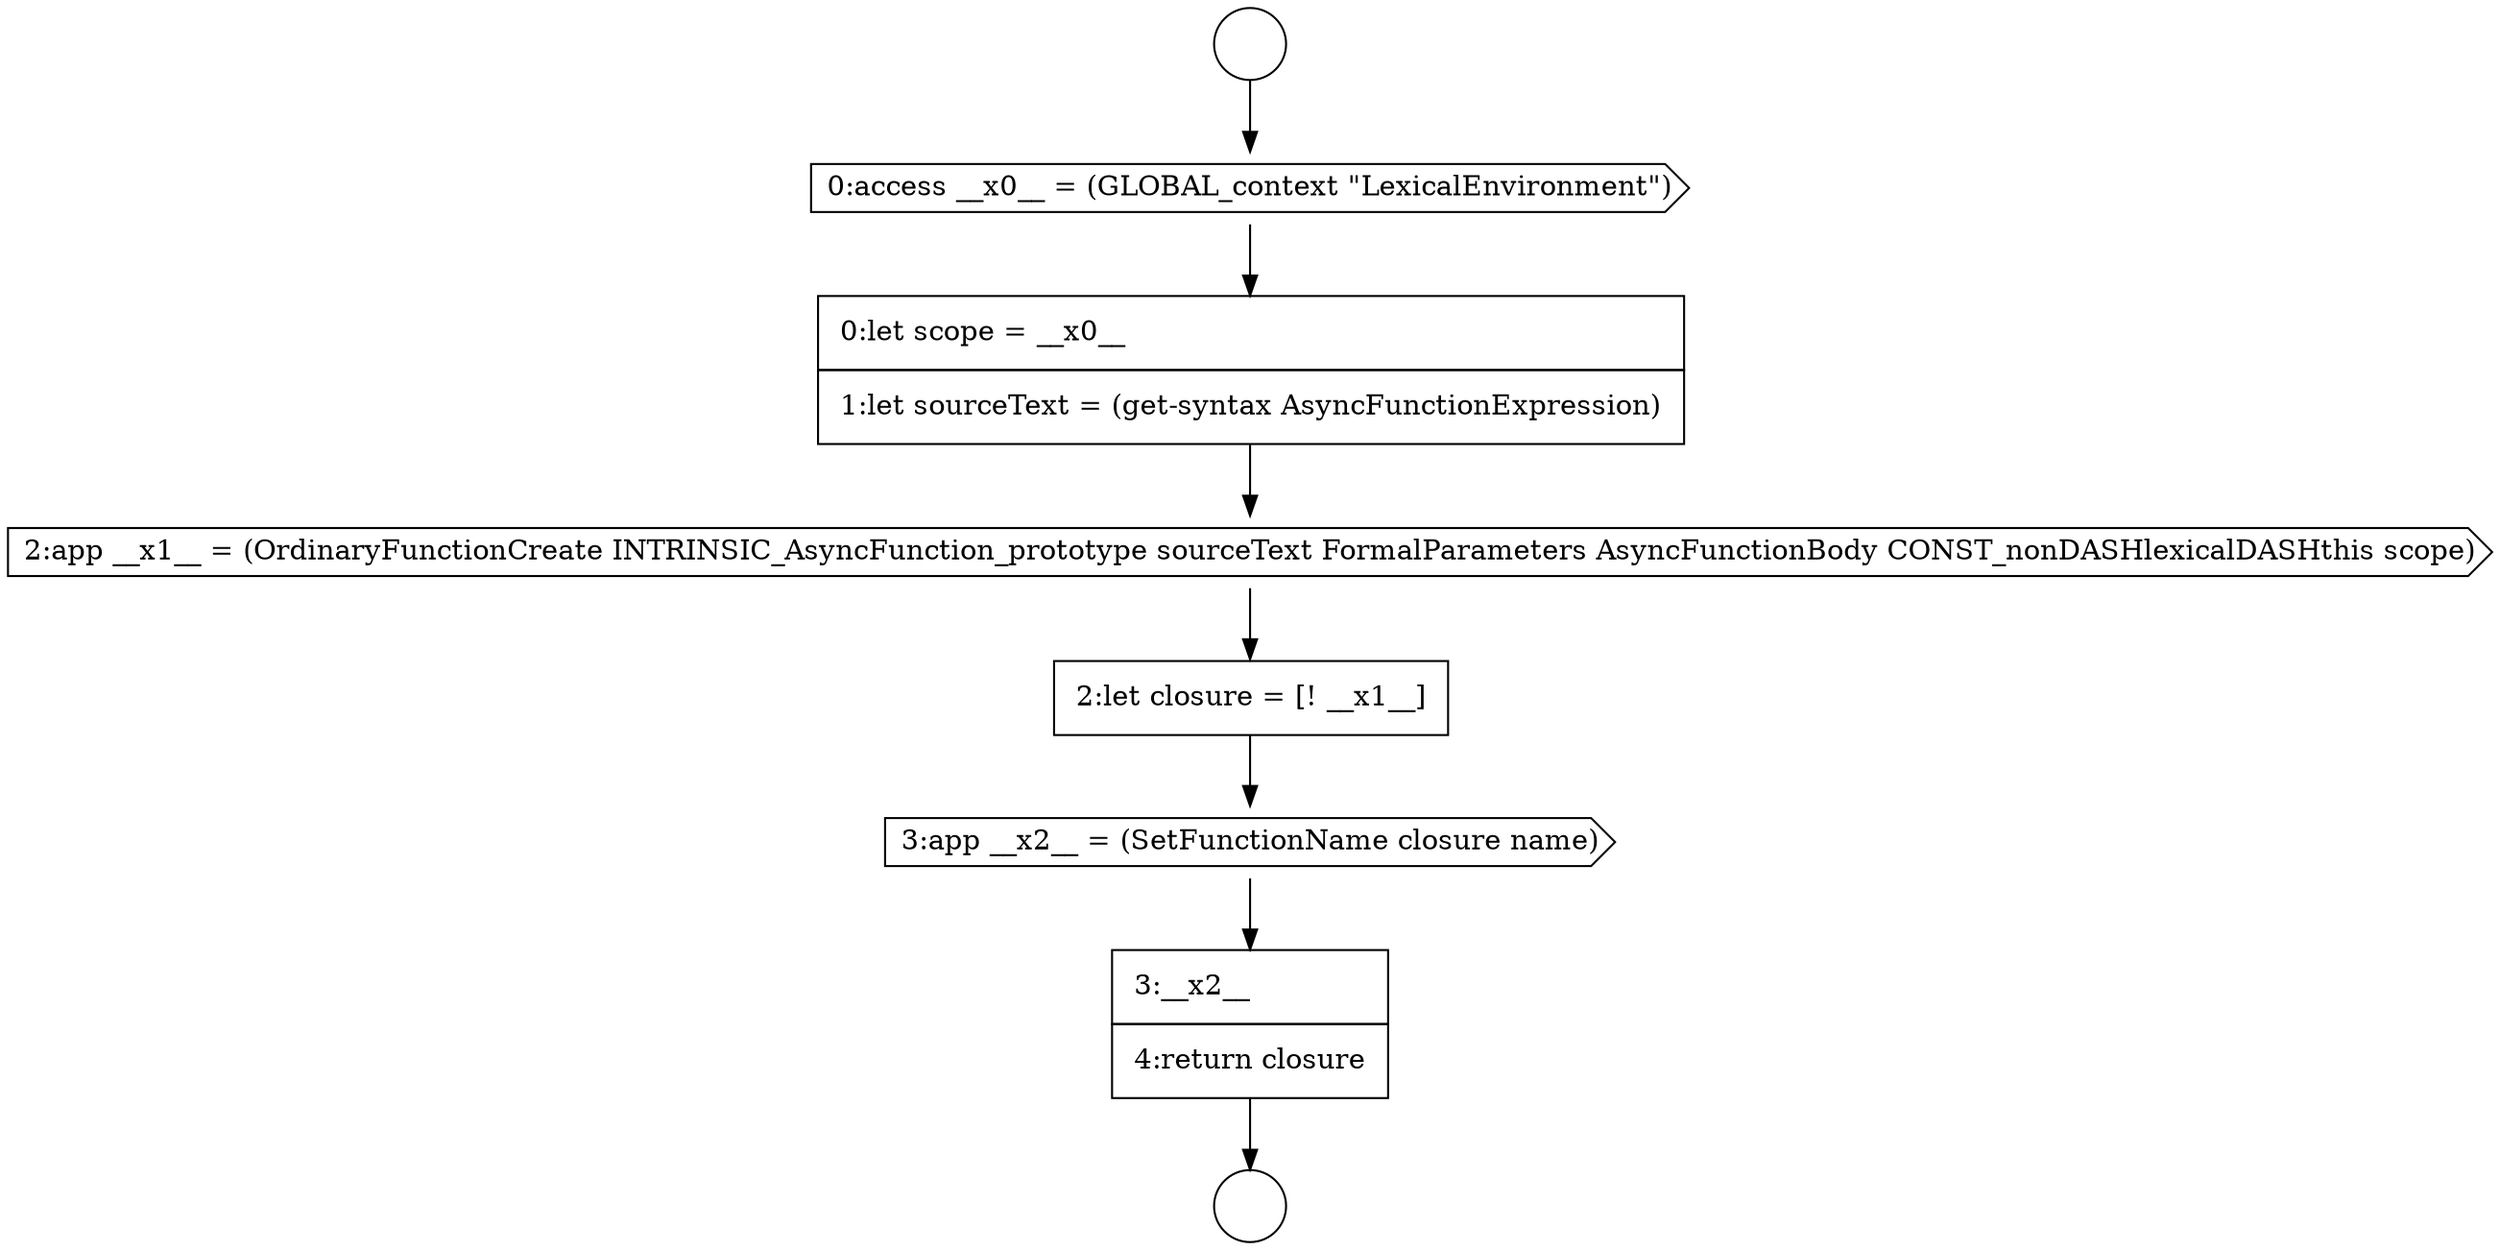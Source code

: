 digraph {
  node9860 [shape=cds, label=<<font color="black">2:app __x1__ = (OrdinaryFunctionCreate INTRINSIC_AsyncFunction_prototype sourceText FormalParameters AsyncFunctionBody CONST_nonDASHlexicalDASHthis scope)</font>> color="black" fillcolor="white" style=filled]
  node9861 [shape=none, margin=0, label=<<font color="black">
    <table border="0" cellborder="1" cellspacing="0" cellpadding="10">
      <tr><td align="left">2:let closure = [! __x1__]</td></tr>
    </table>
  </font>> color="black" fillcolor="white" style=filled]
  node9858 [shape=cds, label=<<font color="black">0:access __x0__ = (GLOBAL_context &quot;LexicalEnvironment&quot;)</font>> color="black" fillcolor="white" style=filled]
  node9863 [shape=none, margin=0, label=<<font color="black">
    <table border="0" cellborder="1" cellspacing="0" cellpadding="10">
      <tr><td align="left">3:__x2__</td></tr>
      <tr><td align="left">4:return closure</td></tr>
    </table>
  </font>> color="black" fillcolor="white" style=filled]
  node9856 [shape=circle label=" " color="black" fillcolor="white" style=filled]
  node9859 [shape=none, margin=0, label=<<font color="black">
    <table border="0" cellborder="1" cellspacing="0" cellpadding="10">
      <tr><td align="left">0:let scope = __x0__</td></tr>
      <tr><td align="left">1:let sourceText = (get-syntax AsyncFunctionExpression)</td></tr>
    </table>
  </font>> color="black" fillcolor="white" style=filled]
  node9857 [shape=circle label=" " color="black" fillcolor="white" style=filled]
  node9862 [shape=cds, label=<<font color="black">3:app __x2__ = (SetFunctionName closure name)</font>> color="black" fillcolor="white" style=filled]
  node9859 -> node9860 [ color="black"]
  node9862 -> node9863 [ color="black"]
  node9858 -> node9859 [ color="black"]
  node9861 -> node9862 [ color="black"]
  node9863 -> node9857 [ color="black"]
  node9856 -> node9858 [ color="black"]
  node9860 -> node9861 [ color="black"]
}
